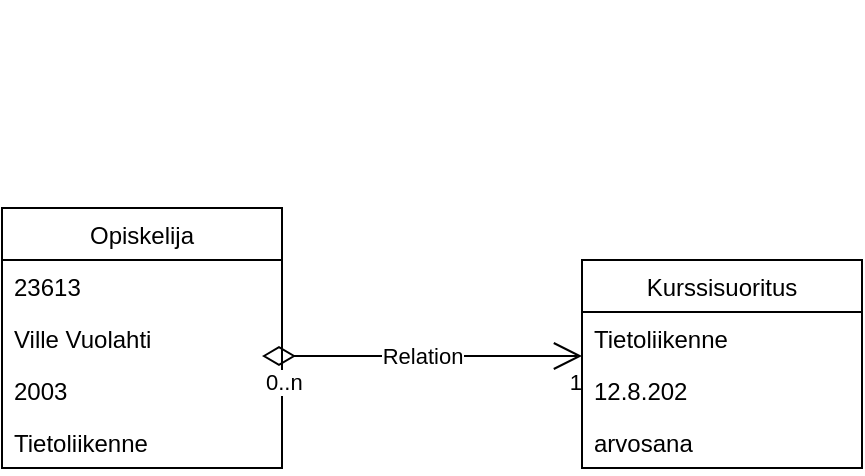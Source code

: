 <mxfile version="13.6.2"><diagram id="D-Nz0tgR6-F4b1e7tDMe" name="Page-1"><mxGraphModel dx="830" dy="702" grid="1" gridSize="10" guides="1" tooltips="1" connect="1" arrows="1" fold="1" page="1" pageScale="1" pageWidth="827" pageHeight="1169" math="0" shadow="0"><root><mxCell id="0"/><mxCell id="1" parent="0"/><mxCell id="T_I3TGGhmCcckhe2iTAS-29" style="edgeStyle=orthogonalEdgeStyle;rounded=0;orthogonalLoop=1;jettySize=auto;html=1;" edge="1" parent="1"><mxGeometry relative="1" as="geometry"><mxPoint x="424" y="220" as="targetPoint"/><mxPoint x="424" y="220" as="sourcePoint"/></mxGeometry></mxCell><mxCell id="T_I3TGGhmCcckhe2iTAS-31" value="Opiskelija" style="swimlane;fontStyle=0;childLayout=stackLayout;horizontal=1;startSize=26;fillColor=none;horizontalStack=0;resizeParent=1;resizeParentMax=0;resizeLast=0;collapsible=1;marginBottom=0;" vertex="1" parent="1"><mxGeometry x="220" y="316" width="140" height="130" as="geometry"/></mxCell><mxCell id="T_I3TGGhmCcckhe2iTAS-33" value="23613" style="text;strokeColor=none;fillColor=none;align=left;verticalAlign=top;spacingLeft=4;spacingRight=4;overflow=hidden;rotatable=0;points=[[0,0.5],[1,0.5]];portConstraint=eastwest;" vertex="1" parent="T_I3TGGhmCcckhe2iTAS-31"><mxGeometry y="26" width="140" height="26" as="geometry"/></mxCell><mxCell id="T_I3TGGhmCcckhe2iTAS-34" value="Ville Vuolahti " style="text;strokeColor=none;fillColor=none;align=left;verticalAlign=top;spacingLeft=4;spacingRight=4;overflow=hidden;rotatable=0;points=[[0,0.5],[1,0.5]];portConstraint=eastwest;" vertex="1" parent="T_I3TGGhmCcckhe2iTAS-31"><mxGeometry y="52" width="140" height="26" as="geometry"/></mxCell><mxCell id="T_I3TGGhmCcckhe2iTAS-49" value="Relation" style="endArrow=open;html=1;endSize=12;startArrow=diamondThin;startSize=14;startFill=0;edgeStyle=orthogonalEdgeStyle;" edge="1" parent="T_I3TGGhmCcckhe2iTAS-31"><mxGeometry relative="1" as="geometry"><mxPoint x="130" y="74" as="sourcePoint"/><mxPoint x="290" y="74" as="targetPoint"/></mxGeometry></mxCell><mxCell id="T_I3TGGhmCcckhe2iTAS-50" value="0..n" style="edgeLabel;resizable=0;html=1;align=left;verticalAlign=top;" connectable="0" vertex="1" parent="T_I3TGGhmCcckhe2iTAS-49"><mxGeometry x="-1" relative="1" as="geometry"/></mxCell><mxCell id="T_I3TGGhmCcckhe2iTAS-51" value="1" style="edgeLabel;resizable=0;html=1;align=right;verticalAlign=top;" connectable="0" vertex="1" parent="T_I3TGGhmCcckhe2iTAS-49"><mxGeometry x="1" relative="1" as="geometry"/></mxCell><mxCell id="T_I3TGGhmCcckhe2iTAS-43" value="2003" style="text;strokeColor=none;fillColor=none;align=left;verticalAlign=top;spacingLeft=4;spacingRight=4;overflow=hidden;rotatable=0;points=[[0,0.5],[1,0.5]];portConstraint=eastwest;" vertex="1" parent="T_I3TGGhmCcckhe2iTAS-31"><mxGeometry y="78" width="140" height="26" as="geometry"/></mxCell><mxCell id="T_I3TGGhmCcckhe2iTAS-44" value="Tietoliikenne" style="text;strokeColor=none;fillColor=none;align=left;verticalAlign=top;spacingLeft=4;spacingRight=4;overflow=hidden;rotatable=0;points=[[0,0.5],[1,0.5]];portConstraint=eastwest;" vertex="1" parent="T_I3TGGhmCcckhe2iTAS-31"><mxGeometry y="104" width="140" height="26" as="geometry"/></mxCell><mxCell id="T_I3TGGhmCcckhe2iTAS-45" value="Kurssisuoritus" style="swimlane;fontStyle=0;childLayout=stackLayout;horizontal=1;startSize=26;fillColor=none;horizontalStack=0;resizeParent=1;resizeParentMax=0;resizeLast=0;collapsible=1;marginBottom=0;" vertex="1" parent="1"><mxGeometry x="510" y="342" width="140" height="104" as="geometry"/></mxCell><mxCell id="T_I3TGGhmCcckhe2iTAS-47" value="Tietoliikenne" style="text;strokeColor=none;fillColor=none;align=left;verticalAlign=top;spacingLeft=4;spacingRight=4;overflow=hidden;rotatable=0;points=[[0,0.5],[1,0.5]];portConstraint=eastwest;" vertex="1" parent="T_I3TGGhmCcckhe2iTAS-45"><mxGeometry y="26" width="140" height="26" as="geometry"/></mxCell><mxCell id="T_I3TGGhmCcckhe2iTAS-48" value="12.8.202" style="text;strokeColor=none;fillColor=none;align=left;verticalAlign=top;spacingLeft=4;spacingRight=4;overflow=hidden;rotatable=0;points=[[0,0.5],[1,0.5]];portConstraint=eastwest;" vertex="1" parent="T_I3TGGhmCcckhe2iTAS-45"><mxGeometry y="52" width="140" height="26" as="geometry"/></mxCell><mxCell id="T_I3TGGhmCcckhe2iTAS-52" value="arvosana" style="text;strokeColor=none;fillColor=none;align=left;verticalAlign=top;spacingLeft=4;spacingRight=4;overflow=hidden;rotatable=0;points=[[0,0.5],[1,0.5]];portConstraint=eastwest;" vertex="1" parent="T_I3TGGhmCcckhe2iTAS-45"><mxGeometry y="78" width="140" height="26" as="geometry"/></mxCell></root></mxGraphModel></diagram></mxfile>